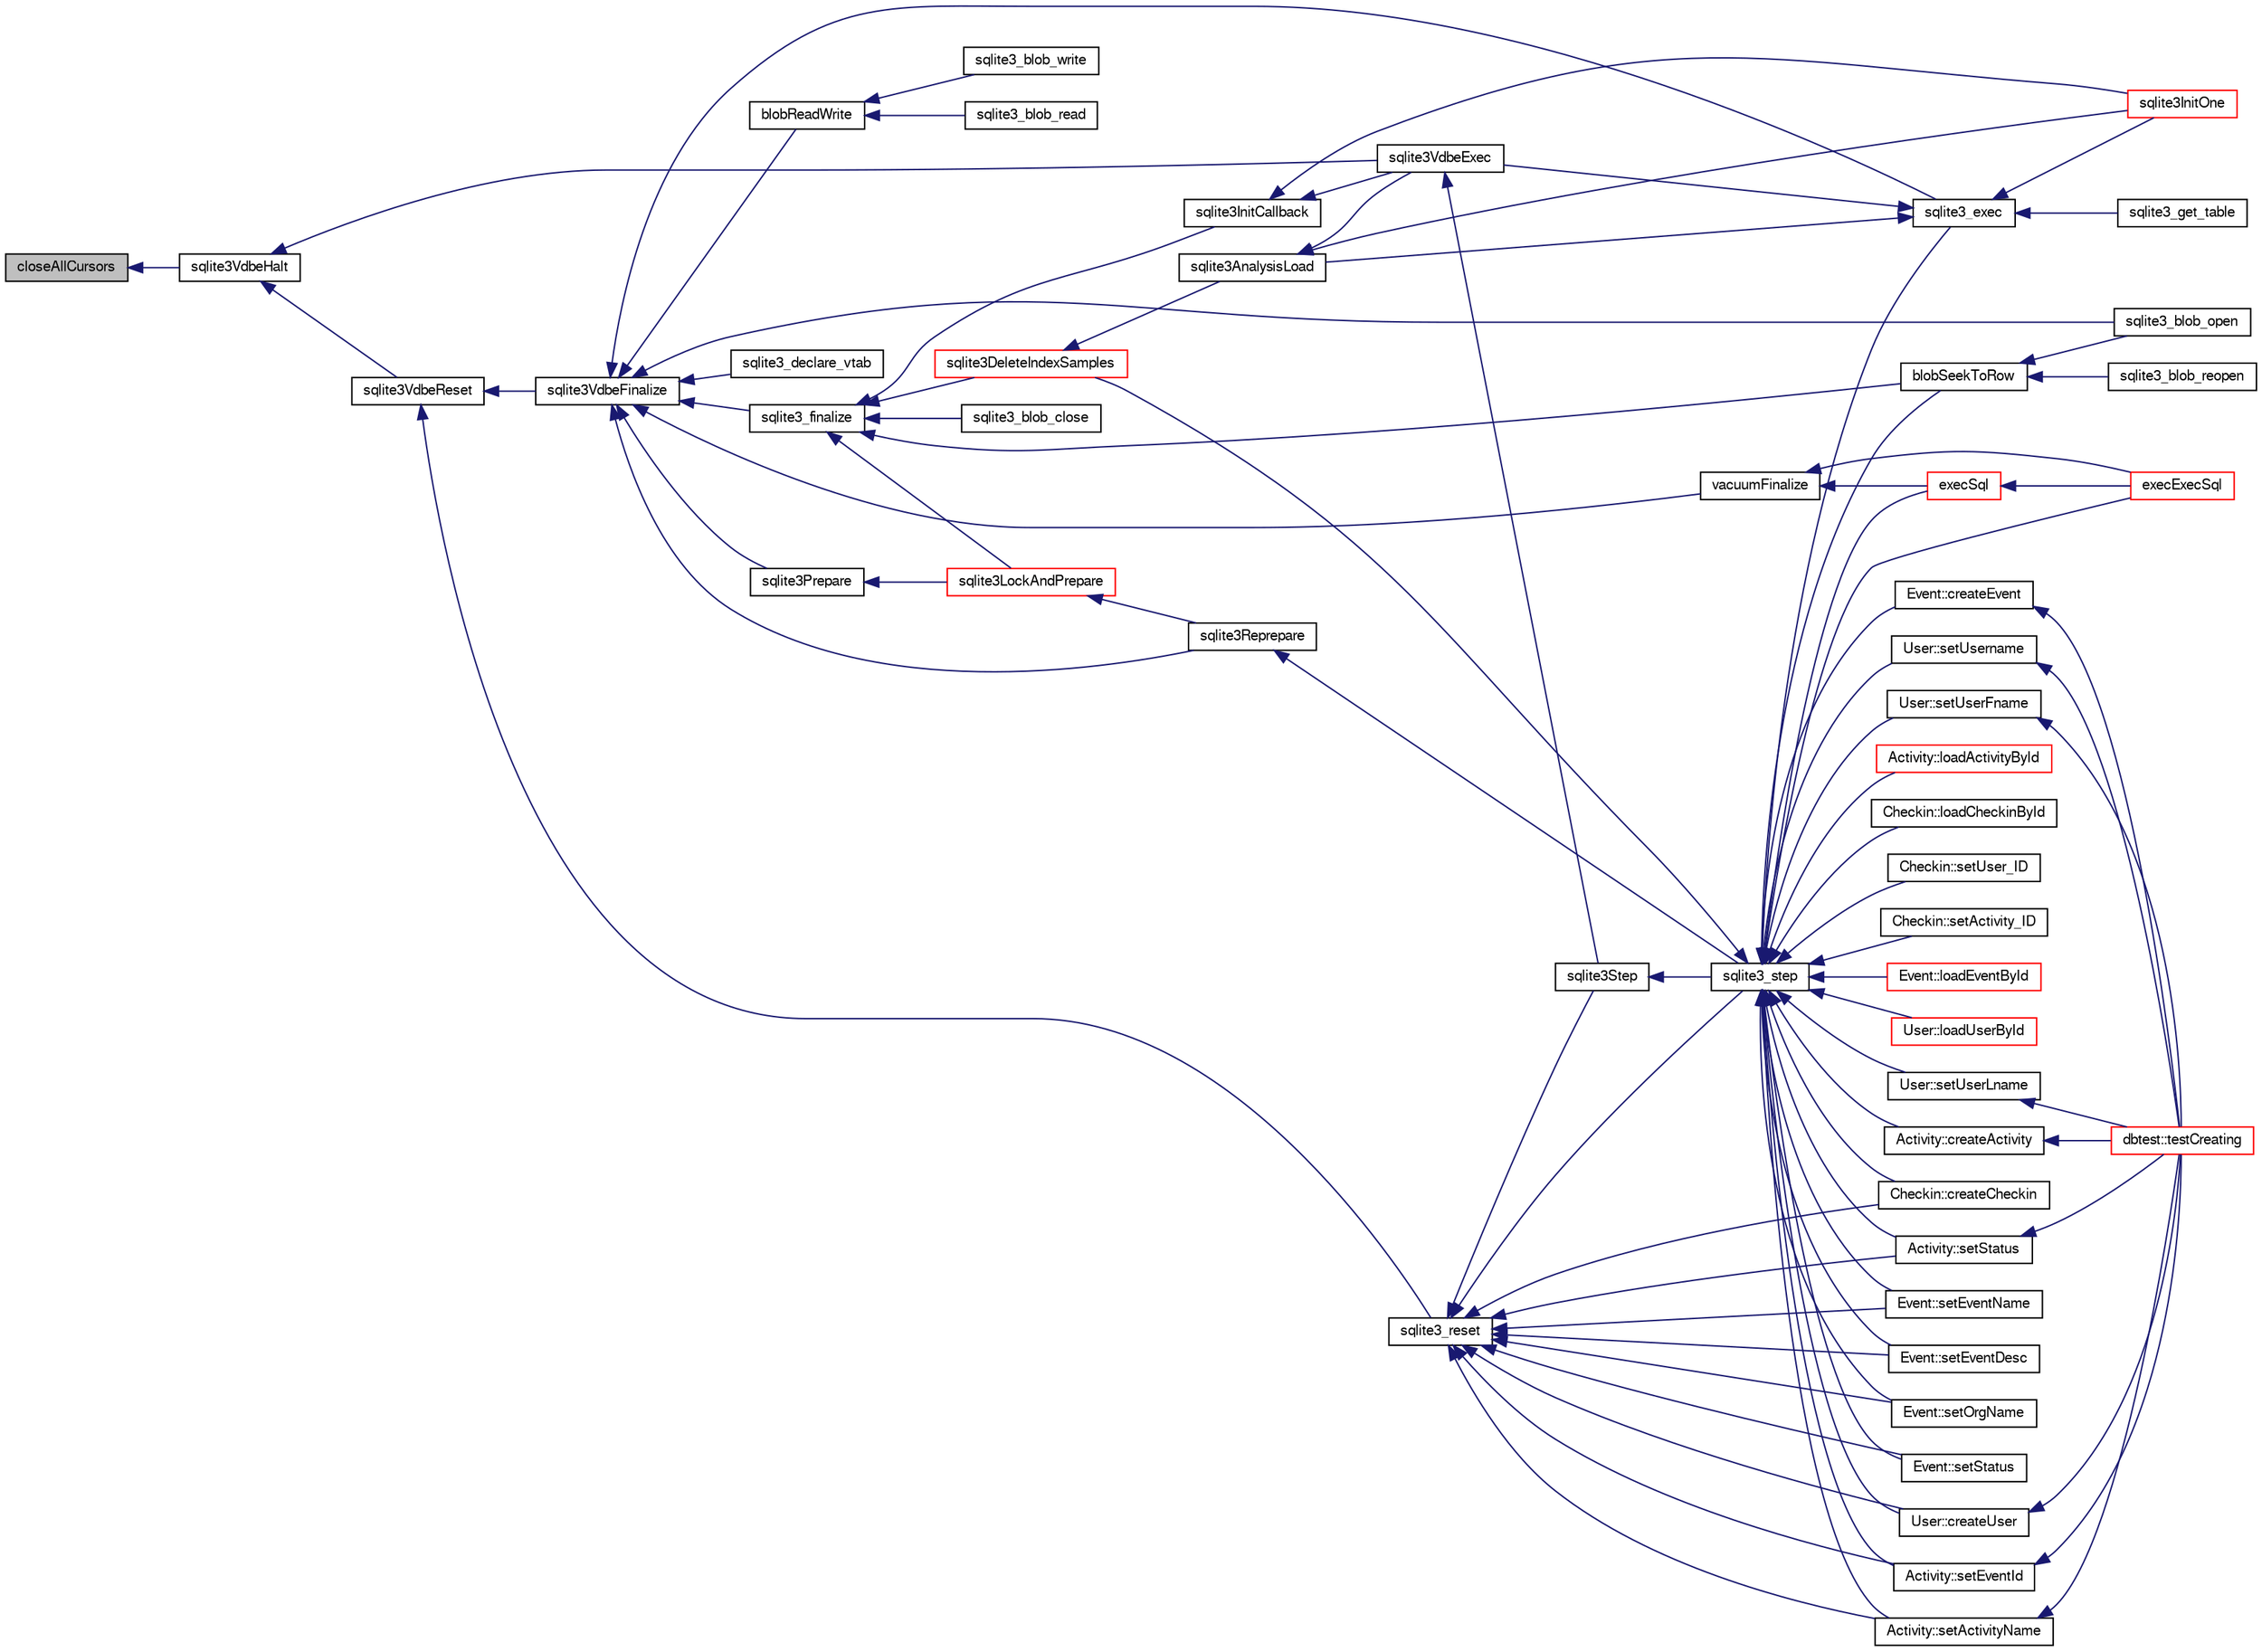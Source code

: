 digraph "closeAllCursors"
{
  edge [fontname="FreeSans",fontsize="10",labelfontname="FreeSans",labelfontsize="10"];
  node [fontname="FreeSans",fontsize="10",shape=record];
  rankdir="LR";
  Node47375 [label="closeAllCursors",height=0.2,width=0.4,color="black", fillcolor="grey75", style="filled", fontcolor="black"];
  Node47375 -> Node47376 [dir="back",color="midnightblue",fontsize="10",style="solid",fontname="FreeSans"];
  Node47376 [label="sqlite3VdbeHalt",height=0.2,width=0.4,color="black", fillcolor="white", style="filled",URL="$sqlite3_8c.html#a8d1d99703d999190fbc35ecc981cb709"];
  Node47376 -> Node47377 [dir="back",color="midnightblue",fontsize="10",style="solid",fontname="FreeSans"];
  Node47377 [label="sqlite3VdbeReset",height=0.2,width=0.4,color="black", fillcolor="white", style="filled",URL="$sqlite3_8c.html#a315a913742f7267f90d46d41446353b1"];
  Node47377 -> Node47378 [dir="back",color="midnightblue",fontsize="10",style="solid",fontname="FreeSans"];
  Node47378 [label="sqlite3VdbeFinalize",height=0.2,width=0.4,color="black", fillcolor="white", style="filled",URL="$sqlite3_8c.html#af81e0c8d03b71610d3a826469f67bbd4"];
  Node47378 -> Node47379 [dir="back",color="midnightblue",fontsize="10",style="solid",fontname="FreeSans"];
  Node47379 [label="sqlite3_finalize",height=0.2,width=0.4,color="black", fillcolor="white", style="filled",URL="$sqlite3_8h.html#a801195c0f771d40bb4be1e40f3b88945"];
  Node47379 -> Node47380 [dir="back",color="midnightblue",fontsize="10",style="solid",fontname="FreeSans"];
  Node47380 [label="blobSeekToRow",height=0.2,width=0.4,color="black", fillcolor="white", style="filled",URL="$sqlite3_8c.html#afff57e13332b98c8a44a7cebe38962ab"];
  Node47380 -> Node47381 [dir="back",color="midnightblue",fontsize="10",style="solid",fontname="FreeSans"];
  Node47381 [label="sqlite3_blob_open",height=0.2,width=0.4,color="black", fillcolor="white", style="filled",URL="$sqlite3_8h.html#adb8ad839a5bdd62a43785132bc7dd518"];
  Node47380 -> Node47382 [dir="back",color="midnightblue",fontsize="10",style="solid",fontname="FreeSans"];
  Node47382 [label="sqlite3_blob_reopen",height=0.2,width=0.4,color="black", fillcolor="white", style="filled",URL="$sqlite3_8h.html#abc77c24fdc0150138490359a94360f7e"];
  Node47379 -> Node47383 [dir="back",color="midnightblue",fontsize="10",style="solid",fontname="FreeSans"];
  Node47383 [label="sqlite3_blob_close",height=0.2,width=0.4,color="black", fillcolor="white", style="filled",URL="$sqlite3_8h.html#a8885ae884821e14e1e4501183c5833d6"];
  Node47379 -> Node47384 [dir="back",color="midnightblue",fontsize="10",style="solid",fontname="FreeSans"];
  Node47384 [label="sqlite3DeleteIndexSamples",height=0.2,width=0.4,color="red", fillcolor="white", style="filled",URL="$sqlite3_8c.html#aaeda0302fbf61397ec009f65bed047ef"];
  Node47384 -> Node47385 [dir="back",color="midnightblue",fontsize="10",style="solid",fontname="FreeSans"];
  Node47385 [label="sqlite3AnalysisLoad",height=0.2,width=0.4,color="black", fillcolor="white", style="filled",URL="$sqlite3_8c.html#a48a2301c27e1d3d68708b9b8761b5a01"];
  Node47385 -> Node47386 [dir="back",color="midnightblue",fontsize="10",style="solid",fontname="FreeSans"];
  Node47386 [label="sqlite3VdbeExec",height=0.2,width=0.4,color="black", fillcolor="white", style="filled",URL="$sqlite3_8c.html#a8ce40a614bdc56719c4d642b1e4dfb21"];
  Node47386 -> Node47387 [dir="back",color="midnightblue",fontsize="10",style="solid",fontname="FreeSans"];
  Node47387 [label="sqlite3Step",height=0.2,width=0.4,color="black", fillcolor="white", style="filled",URL="$sqlite3_8c.html#a3f2872e873e2758a4beedad1d5113554"];
  Node47387 -> Node47388 [dir="back",color="midnightblue",fontsize="10",style="solid",fontname="FreeSans"];
  Node47388 [label="sqlite3_step",height=0.2,width=0.4,color="black", fillcolor="white", style="filled",URL="$sqlite3_8h.html#ac1e491ce36b7471eb28387f7d3c74334"];
  Node47388 -> Node47389 [dir="back",color="midnightblue",fontsize="10",style="solid",fontname="FreeSans"];
  Node47389 [label="Activity::createActivity",height=0.2,width=0.4,color="black", fillcolor="white", style="filled",URL="$classActivity.html#a813cc5e52c14ab49b39014c134e3425b"];
  Node47389 -> Node47390 [dir="back",color="midnightblue",fontsize="10",style="solid",fontname="FreeSans"];
  Node47390 [label="dbtest::testCreating",height=0.2,width=0.4,color="red", fillcolor="white", style="filled",URL="$classdbtest.html#a8193e88a7df657069c8a6bd09c8243b7"];
  Node47388 -> Node47392 [dir="back",color="midnightblue",fontsize="10",style="solid",fontname="FreeSans"];
  Node47392 [label="Activity::loadActivityById",height=0.2,width=0.4,color="red", fillcolor="white", style="filled",URL="$classActivity.html#abe4ffb4f08a47212ebf9013259d9e7fd"];
  Node47388 -> Node47394 [dir="back",color="midnightblue",fontsize="10",style="solid",fontname="FreeSans"];
  Node47394 [label="Activity::setEventId",height=0.2,width=0.4,color="black", fillcolor="white", style="filled",URL="$classActivity.html#adb1d0fd0d08f473e068f0a4086bfa9ca"];
  Node47394 -> Node47390 [dir="back",color="midnightblue",fontsize="10",style="solid",fontname="FreeSans"];
  Node47388 -> Node47395 [dir="back",color="midnightblue",fontsize="10",style="solid",fontname="FreeSans"];
  Node47395 [label="Activity::setActivityName",height=0.2,width=0.4,color="black", fillcolor="white", style="filled",URL="$classActivity.html#a62dc3737b33915a36086f9dd26d16a81"];
  Node47395 -> Node47390 [dir="back",color="midnightblue",fontsize="10",style="solid",fontname="FreeSans"];
  Node47388 -> Node47396 [dir="back",color="midnightblue",fontsize="10",style="solid",fontname="FreeSans"];
  Node47396 [label="Activity::setStatus",height=0.2,width=0.4,color="black", fillcolor="white", style="filled",URL="$classActivity.html#af618135a7738f4d2a7ee147a8ef912ea"];
  Node47396 -> Node47390 [dir="back",color="midnightblue",fontsize="10",style="solid",fontname="FreeSans"];
  Node47388 -> Node47397 [dir="back",color="midnightblue",fontsize="10",style="solid",fontname="FreeSans"];
  Node47397 [label="Checkin::createCheckin",height=0.2,width=0.4,color="black", fillcolor="white", style="filled",URL="$classCheckin.html#a4e40acdf7fff0e607f6de4f24f3a163c"];
  Node47388 -> Node47398 [dir="back",color="midnightblue",fontsize="10",style="solid",fontname="FreeSans"];
  Node47398 [label="Checkin::loadCheckinById",height=0.2,width=0.4,color="black", fillcolor="white", style="filled",URL="$classCheckin.html#a3461f70ea6c68475225f2a07f78a21e0"];
  Node47388 -> Node47399 [dir="back",color="midnightblue",fontsize="10",style="solid",fontname="FreeSans"];
  Node47399 [label="Checkin::setUser_ID",height=0.2,width=0.4,color="black", fillcolor="white", style="filled",URL="$classCheckin.html#a76ab640f4f912876dbebf183db5359c6"];
  Node47388 -> Node47400 [dir="back",color="midnightblue",fontsize="10",style="solid",fontname="FreeSans"];
  Node47400 [label="Checkin::setActivity_ID",height=0.2,width=0.4,color="black", fillcolor="white", style="filled",URL="$classCheckin.html#ab2ff3ec2604ec73a42af25874a00b232"];
  Node47388 -> Node47401 [dir="back",color="midnightblue",fontsize="10",style="solid",fontname="FreeSans"];
  Node47401 [label="Event::createEvent",height=0.2,width=0.4,color="black", fillcolor="white", style="filled",URL="$classEvent.html#a77adb9f4a46ffb32c2d931f0691f5903"];
  Node47401 -> Node47390 [dir="back",color="midnightblue",fontsize="10",style="solid",fontname="FreeSans"];
  Node47388 -> Node47402 [dir="back",color="midnightblue",fontsize="10",style="solid",fontname="FreeSans"];
  Node47402 [label="Event::loadEventById",height=0.2,width=0.4,color="red", fillcolor="white", style="filled",URL="$classEvent.html#afa66cea33f722dbeecb69cc98fdea055"];
  Node47388 -> Node47403 [dir="back",color="midnightblue",fontsize="10",style="solid",fontname="FreeSans"];
  Node47403 [label="Event::setEventName",height=0.2,width=0.4,color="black", fillcolor="white", style="filled",URL="$classEvent.html#a10596b6ca077df05184e30d62b08729d"];
  Node47388 -> Node47404 [dir="back",color="midnightblue",fontsize="10",style="solid",fontname="FreeSans"];
  Node47404 [label="Event::setEventDesc",height=0.2,width=0.4,color="black", fillcolor="white", style="filled",URL="$classEvent.html#ae36b8377dcae792f1c5c4726024c981b"];
  Node47388 -> Node47405 [dir="back",color="midnightblue",fontsize="10",style="solid",fontname="FreeSans"];
  Node47405 [label="Event::setOrgName",height=0.2,width=0.4,color="black", fillcolor="white", style="filled",URL="$classEvent.html#a19aac0f776bd764563a54977656cf680"];
  Node47388 -> Node47406 [dir="back",color="midnightblue",fontsize="10",style="solid",fontname="FreeSans"];
  Node47406 [label="Event::setStatus",height=0.2,width=0.4,color="black", fillcolor="white", style="filled",URL="$classEvent.html#ab0a6b9285af0f4172eb841e2b80f8972"];
  Node47388 -> Node47380 [dir="back",color="midnightblue",fontsize="10",style="solid",fontname="FreeSans"];
  Node47388 -> Node47384 [dir="back",color="midnightblue",fontsize="10",style="solid",fontname="FreeSans"];
  Node47388 -> Node47407 [dir="back",color="midnightblue",fontsize="10",style="solid",fontname="FreeSans"];
  Node47407 [label="sqlite3_exec",height=0.2,width=0.4,color="black", fillcolor="white", style="filled",URL="$sqlite3_8h.html#a97487ec8150e0bcc8fa392ab8f0e24db"];
  Node47407 -> Node47386 [dir="back",color="midnightblue",fontsize="10",style="solid",fontname="FreeSans"];
  Node47407 -> Node47385 [dir="back",color="midnightblue",fontsize="10",style="solid",fontname="FreeSans"];
  Node47407 -> Node47408 [dir="back",color="midnightblue",fontsize="10",style="solid",fontname="FreeSans"];
  Node47408 [label="sqlite3InitOne",height=0.2,width=0.4,color="red", fillcolor="white", style="filled",URL="$sqlite3_8c.html#ac4318b25df65269906b0379251fe9b85"];
  Node47407 -> Node47509 [dir="back",color="midnightblue",fontsize="10",style="solid",fontname="FreeSans"];
  Node47509 [label="sqlite3_get_table",height=0.2,width=0.4,color="black", fillcolor="white", style="filled",URL="$sqlite3_8h.html#a5effeac4e12df57beaa35c5be1f61579"];
  Node47388 -> Node47510 [dir="back",color="midnightblue",fontsize="10",style="solid",fontname="FreeSans"];
  Node47510 [label="execSql",height=0.2,width=0.4,color="red", fillcolor="white", style="filled",URL="$sqlite3_8c.html#a7d16651b98a110662f4c265eff0246cb"];
  Node47510 -> Node47511 [dir="back",color="midnightblue",fontsize="10",style="solid",fontname="FreeSans"];
  Node47511 [label="execExecSql",height=0.2,width=0.4,color="red", fillcolor="white", style="filled",URL="$sqlite3_8c.html#ac1be09a6c047f21133d16378d301e0d4"];
  Node47388 -> Node47511 [dir="back",color="midnightblue",fontsize="10",style="solid",fontname="FreeSans"];
  Node47388 -> Node47513 [dir="back",color="midnightblue",fontsize="10",style="solid",fontname="FreeSans"];
  Node47513 [label="User::createUser",height=0.2,width=0.4,color="black", fillcolor="white", style="filled",URL="$classUser.html#a22ed673939e8cc0a136130b809bba513"];
  Node47513 -> Node47390 [dir="back",color="midnightblue",fontsize="10",style="solid",fontname="FreeSans"];
  Node47388 -> Node47514 [dir="back",color="midnightblue",fontsize="10",style="solid",fontname="FreeSans"];
  Node47514 [label="User::loadUserById",height=0.2,width=0.4,color="red", fillcolor="white", style="filled",URL="$classUser.html#a863377665b7fb83c5547dcf9727f5092"];
  Node47388 -> Node47515 [dir="back",color="midnightblue",fontsize="10",style="solid",fontname="FreeSans"];
  Node47515 [label="User::setUsername",height=0.2,width=0.4,color="black", fillcolor="white", style="filled",URL="$classUser.html#aa0497022a136cb78de785b0a39ae60b1"];
  Node47515 -> Node47390 [dir="back",color="midnightblue",fontsize="10",style="solid",fontname="FreeSans"];
  Node47388 -> Node47516 [dir="back",color="midnightblue",fontsize="10",style="solid",fontname="FreeSans"];
  Node47516 [label="User::setUserFname",height=0.2,width=0.4,color="black", fillcolor="white", style="filled",URL="$classUser.html#a72657eb55cd0ca437b4841a43f19912f"];
  Node47516 -> Node47390 [dir="back",color="midnightblue",fontsize="10",style="solid",fontname="FreeSans"];
  Node47388 -> Node47517 [dir="back",color="midnightblue",fontsize="10",style="solid",fontname="FreeSans"];
  Node47517 [label="User::setUserLname",height=0.2,width=0.4,color="black", fillcolor="white", style="filled",URL="$classUser.html#aa25973387e5afe1aa6f60dd6545e33b5"];
  Node47517 -> Node47390 [dir="back",color="midnightblue",fontsize="10",style="solid",fontname="FreeSans"];
  Node47385 -> Node47408 [dir="back",color="midnightblue",fontsize="10",style="solid",fontname="FreeSans"];
  Node47379 -> Node47574 [dir="back",color="midnightblue",fontsize="10",style="solid",fontname="FreeSans"];
  Node47574 [label="sqlite3InitCallback",height=0.2,width=0.4,color="black", fillcolor="white", style="filled",URL="$sqlite3_8c.html#a5183ff3c8b5311c7332250013ee018b3"];
  Node47574 -> Node47386 [dir="back",color="midnightblue",fontsize="10",style="solid",fontname="FreeSans"];
  Node47574 -> Node47408 [dir="back",color="midnightblue",fontsize="10",style="solid",fontname="FreeSans"];
  Node47379 -> Node47571 [dir="back",color="midnightblue",fontsize="10",style="solid",fontname="FreeSans"];
  Node47571 [label="sqlite3LockAndPrepare",height=0.2,width=0.4,color="red", fillcolor="white", style="filled",URL="$sqlite3_8c.html#a5db1ec5589aa2b02c6d979211a8789bd"];
  Node47571 -> Node47572 [dir="back",color="midnightblue",fontsize="10",style="solid",fontname="FreeSans"];
  Node47572 [label="sqlite3Reprepare",height=0.2,width=0.4,color="black", fillcolor="white", style="filled",URL="$sqlite3_8c.html#a7e2f7299cc947d07e782f6ac561fa937"];
  Node47572 -> Node47388 [dir="back",color="midnightblue",fontsize="10",style="solid",fontname="FreeSans"];
  Node47378 -> Node47381 [dir="back",color="midnightblue",fontsize="10",style="solid",fontname="FreeSans"];
  Node47378 -> Node47632 [dir="back",color="midnightblue",fontsize="10",style="solid",fontname="FreeSans"];
  Node47632 [label="blobReadWrite",height=0.2,width=0.4,color="black", fillcolor="white", style="filled",URL="$sqlite3_8c.html#a6c1d57e4337ee1b8655215c06dea4046"];
  Node47632 -> Node47633 [dir="back",color="midnightblue",fontsize="10",style="solid",fontname="FreeSans"];
  Node47633 [label="sqlite3_blob_read",height=0.2,width=0.4,color="black", fillcolor="white", style="filled",URL="$sqlite3_8h.html#ae63f397da378931a64a597069ce3532a"];
  Node47632 -> Node47634 [dir="back",color="midnightblue",fontsize="10",style="solid",fontname="FreeSans"];
  Node47634 [label="sqlite3_blob_write",height=0.2,width=0.4,color="black", fillcolor="white", style="filled",URL="$sqlite3_8h.html#a0dd24c2ce4bfd36279ed96e8266b1d87"];
  Node47378 -> Node47407 [dir="back",color="midnightblue",fontsize="10",style="solid",fontname="FreeSans"];
  Node47378 -> Node47570 [dir="back",color="midnightblue",fontsize="10",style="solid",fontname="FreeSans"];
  Node47570 [label="sqlite3Prepare",height=0.2,width=0.4,color="black", fillcolor="white", style="filled",URL="$sqlite3_8c.html#acb25890858d0bf4b12eb7aae569f0c7b"];
  Node47570 -> Node47571 [dir="back",color="midnightblue",fontsize="10",style="solid",fontname="FreeSans"];
  Node47378 -> Node47572 [dir="back",color="midnightblue",fontsize="10",style="solid",fontname="FreeSans"];
  Node47378 -> Node47635 [dir="back",color="midnightblue",fontsize="10",style="solid",fontname="FreeSans"];
  Node47635 [label="vacuumFinalize",height=0.2,width=0.4,color="black", fillcolor="white", style="filled",URL="$sqlite3_8c.html#a632db76c46aca8f067d585295d2ada31"];
  Node47635 -> Node47510 [dir="back",color="midnightblue",fontsize="10",style="solid",fontname="FreeSans"];
  Node47635 -> Node47511 [dir="back",color="midnightblue",fontsize="10",style="solid",fontname="FreeSans"];
  Node47378 -> Node47579 [dir="back",color="midnightblue",fontsize="10",style="solid",fontname="FreeSans"];
  Node47579 [label="sqlite3_declare_vtab",height=0.2,width=0.4,color="black", fillcolor="white", style="filled",URL="$sqlite3_8h.html#a65393c41da76ae1470a7c7f4b4aca600"];
  Node47377 -> Node47636 [dir="back",color="midnightblue",fontsize="10",style="solid",fontname="FreeSans"];
  Node47636 [label="sqlite3_reset",height=0.2,width=0.4,color="black", fillcolor="white", style="filled",URL="$sqlite3_8h.html#a758efebc2e95694959ab0e74b397984c"];
  Node47636 -> Node47394 [dir="back",color="midnightblue",fontsize="10",style="solid",fontname="FreeSans"];
  Node47636 -> Node47395 [dir="back",color="midnightblue",fontsize="10",style="solid",fontname="FreeSans"];
  Node47636 -> Node47396 [dir="back",color="midnightblue",fontsize="10",style="solid",fontname="FreeSans"];
  Node47636 -> Node47397 [dir="back",color="midnightblue",fontsize="10",style="solid",fontname="FreeSans"];
  Node47636 -> Node47403 [dir="back",color="midnightblue",fontsize="10",style="solid",fontname="FreeSans"];
  Node47636 -> Node47404 [dir="back",color="midnightblue",fontsize="10",style="solid",fontname="FreeSans"];
  Node47636 -> Node47405 [dir="back",color="midnightblue",fontsize="10",style="solid",fontname="FreeSans"];
  Node47636 -> Node47406 [dir="back",color="midnightblue",fontsize="10",style="solid",fontname="FreeSans"];
  Node47636 -> Node47387 [dir="back",color="midnightblue",fontsize="10",style="solid",fontname="FreeSans"];
  Node47636 -> Node47388 [dir="back",color="midnightblue",fontsize="10",style="solid",fontname="FreeSans"];
  Node47636 -> Node47513 [dir="back",color="midnightblue",fontsize="10",style="solid",fontname="FreeSans"];
  Node47376 -> Node47386 [dir="back",color="midnightblue",fontsize="10",style="solid",fontname="FreeSans"];
}
